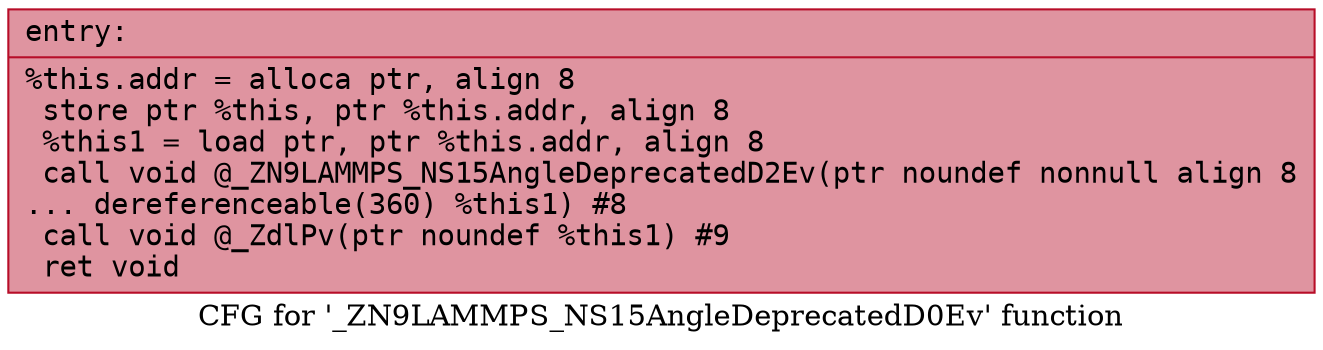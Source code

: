 digraph "CFG for '_ZN9LAMMPS_NS15AngleDeprecatedD0Ev' function" {
	label="CFG for '_ZN9LAMMPS_NS15AngleDeprecatedD0Ev' function";

	Node0x558c1803d8f0 [shape=record,color="#b70d28ff", style=filled, fillcolor="#b70d2870" fontname="Courier",label="{entry:\l|  %this.addr = alloca ptr, align 8\l  store ptr %this, ptr %this.addr, align 8\l  %this1 = load ptr, ptr %this.addr, align 8\l  call void @_ZN9LAMMPS_NS15AngleDeprecatedD2Ev(ptr noundef nonnull align 8\l... dereferenceable(360) %this1) #8\l  call void @_ZdlPv(ptr noundef %this1) #9\l  ret void\l}"];
}
